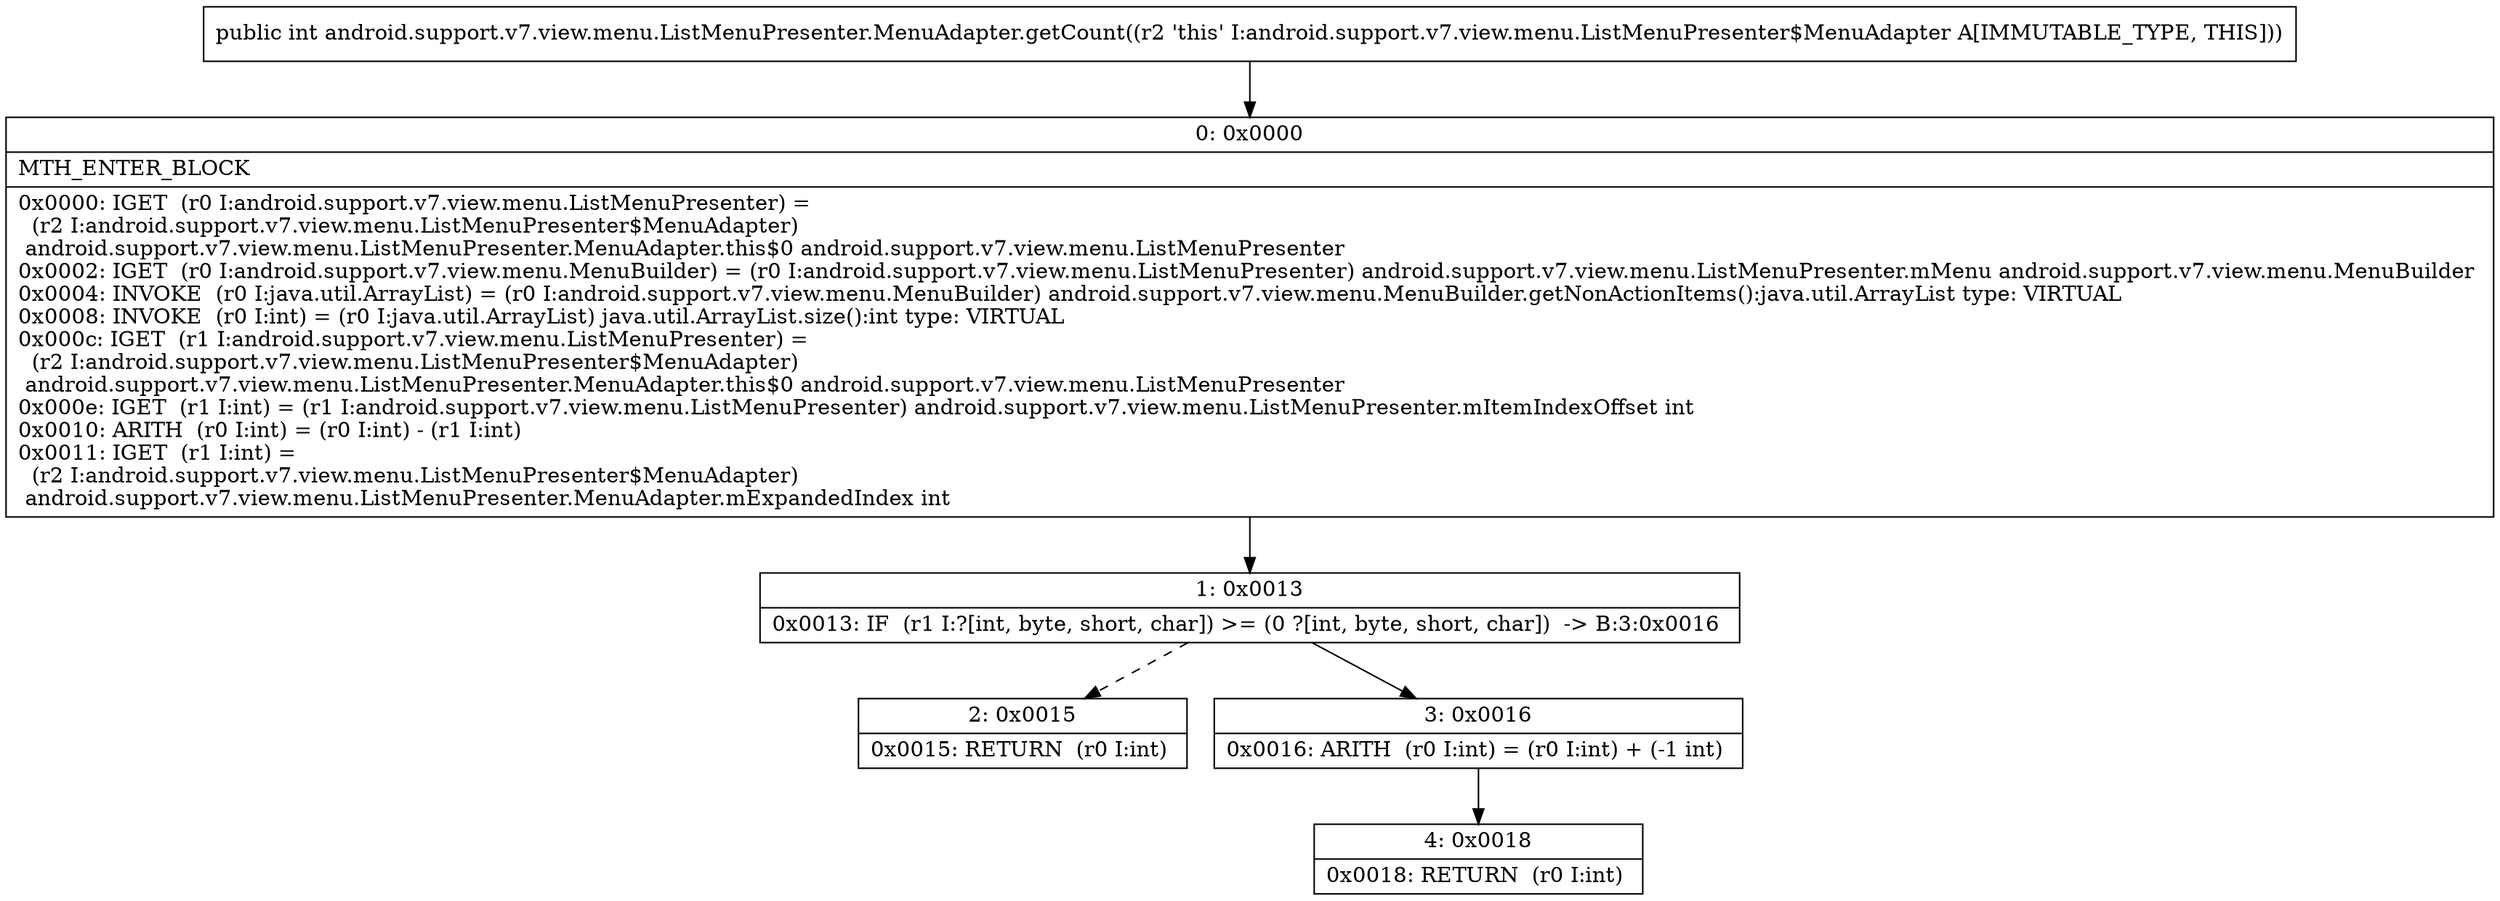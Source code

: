 digraph "CFG forandroid.support.v7.view.menu.ListMenuPresenter.MenuAdapter.getCount()I" {
Node_0 [shape=record,label="{0\:\ 0x0000|MTH_ENTER_BLOCK\l|0x0000: IGET  (r0 I:android.support.v7.view.menu.ListMenuPresenter) = \l  (r2 I:android.support.v7.view.menu.ListMenuPresenter$MenuAdapter)\l android.support.v7.view.menu.ListMenuPresenter.MenuAdapter.this$0 android.support.v7.view.menu.ListMenuPresenter \l0x0002: IGET  (r0 I:android.support.v7.view.menu.MenuBuilder) = (r0 I:android.support.v7.view.menu.ListMenuPresenter) android.support.v7.view.menu.ListMenuPresenter.mMenu android.support.v7.view.menu.MenuBuilder \l0x0004: INVOKE  (r0 I:java.util.ArrayList) = (r0 I:android.support.v7.view.menu.MenuBuilder) android.support.v7.view.menu.MenuBuilder.getNonActionItems():java.util.ArrayList type: VIRTUAL \l0x0008: INVOKE  (r0 I:int) = (r0 I:java.util.ArrayList) java.util.ArrayList.size():int type: VIRTUAL \l0x000c: IGET  (r1 I:android.support.v7.view.menu.ListMenuPresenter) = \l  (r2 I:android.support.v7.view.menu.ListMenuPresenter$MenuAdapter)\l android.support.v7.view.menu.ListMenuPresenter.MenuAdapter.this$0 android.support.v7.view.menu.ListMenuPresenter \l0x000e: IGET  (r1 I:int) = (r1 I:android.support.v7.view.menu.ListMenuPresenter) android.support.v7.view.menu.ListMenuPresenter.mItemIndexOffset int \l0x0010: ARITH  (r0 I:int) = (r0 I:int) \- (r1 I:int) \l0x0011: IGET  (r1 I:int) = \l  (r2 I:android.support.v7.view.menu.ListMenuPresenter$MenuAdapter)\l android.support.v7.view.menu.ListMenuPresenter.MenuAdapter.mExpandedIndex int \l}"];
Node_1 [shape=record,label="{1\:\ 0x0013|0x0013: IF  (r1 I:?[int, byte, short, char]) \>= (0 ?[int, byte, short, char])  \-\> B:3:0x0016 \l}"];
Node_2 [shape=record,label="{2\:\ 0x0015|0x0015: RETURN  (r0 I:int) \l}"];
Node_3 [shape=record,label="{3\:\ 0x0016|0x0016: ARITH  (r0 I:int) = (r0 I:int) + (\-1 int) \l}"];
Node_4 [shape=record,label="{4\:\ 0x0018|0x0018: RETURN  (r0 I:int) \l}"];
MethodNode[shape=record,label="{public int android.support.v7.view.menu.ListMenuPresenter.MenuAdapter.getCount((r2 'this' I:android.support.v7.view.menu.ListMenuPresenter$MenuAdapter A[IMMUTABLE_TYPE, THIS])) }"];
MethodNode -> Node_0;
Node_0 -> Node_1;
Node_1 -> Node_2[style=dashed];
Node_1 -> Node_3;
Node_3 -> Node_4;
}

